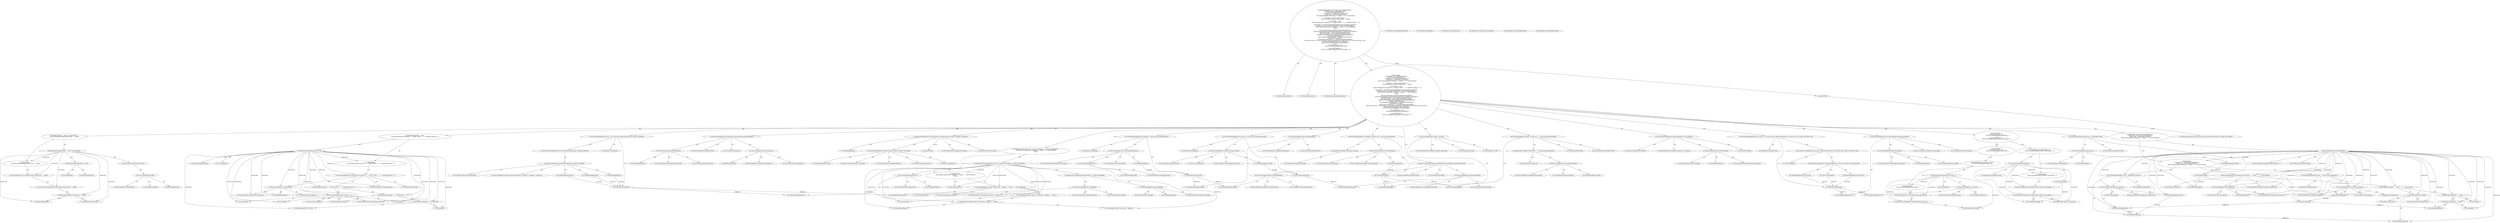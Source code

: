 digraph "execute#?" {
0 [label="2:CtTypeReferenceImpl@void" shape=ellipse]
1 [label="2:CtVirtualElement@execute" shape=ellipse]
2 [label="2:CtTypeReferenceImpl@BuildException" shape=ellipse]
3 [label="3:CtTypeReferenceImpl@Enumeration" shape=ellipse]
4 [label="3:CtExecutableReferenceImpl@keys()" shape=ellipse]
5 [label="3:CtVirtualElement@keys" shape=ellipse]
6 [label="3:CtFieldReadImpl@optionalAttrs" shape=ellipse]
7 [label="3:CtInvocationImpl@optionalAttrs.keys()" shape=ellipse]
8 [label="3:CtVirtualElement@iter" shape=ellipse]
9 [label="3:CtLocalVariableImpl@Enumeration iter = optionalAttrs.keys()" shape=ellipse]
10 [label="4:CtExecutableReferenceImpl@hasMoreElements()" shape=ellipse]
11 [label="4:CtVirtualElement@hasMoreElements" shape=ellipse]
12 [label="4:CtVariableReadImpl@iter" shape=ellipse]
13 [label="4:CtInvocationImpl@iter.hasMoreElements()" shape=ellipse]
14 [label="5:CtTypeReferenceImpl@String" shape=ellipse]
15 [label="5:CtExecutableReferenceImpl@nextElement()" shape=ellipse]
16 [label="5:CtVirtualElement@nextElement" shape=ellipse]
17 [label="5:CtVariableReadImpl@iter" shape=ellipse]
18 [label="5:CtInvocationImpl@((String) (iter.nextElement()))" shape=ellipse]
19 [label="5:CtTypeReferenceImpl@String" shape=ellipse]
20 [label="5:CtVirtualElement@name" shape=ellipse]
21 [label="5:CtLocalVariableImpl@String name = ((String) (iter.nextElement()))" shape=ellipse]
22 [label="6:CtTypeReferenceImpl@Object" shape=ellipse]
23 [label="6:CtExecutableReferenceImpl@get(java.lang.String)" shape=ellipse]
24 [label="6:CtVirtualElement@get" shape=ellipse]
25 [label="6:CtFieldReadImpl@optionalAttrs" shape=ellipse]
26 [label="6:CtVariableReadImpl@name" shape=ellipse]
27 [label="6:CtInvocationImpl@optionalAttrs.get(name)" shape=ellipse]
28 [label="6:CtVirtualElement@value" shape=ellipse]
29 [label="6:CtLocalVariableImpl@Object value = optionalAttrs.get(name)" shape=ellipse]
30 [label="7:CtExecutableReferenceImpl@setValue(java.lang.String)" shape=ellipse]
31 [label="7:CtVirtualElement@setValue" shape=ellipse]
32 [label="7:CtExecutableReferenceImpl@createArgument()" shape=ellipse]
33 [label="7:CtVirtualElement@createArgument" shape=ellipse]
34 [label="7:CtFieldReadImpl@cmdl" shape=ellipse]
35 [label="7:CtInvocationImpl@cmdl.createArgument()" shape=ellipse]
36 [label="7:CtLiteralImpl@\"-\"" shape=ellipse]
37 [label="7:CtVariableReadImpl@name" shape=ellipse]
38 [label="7:CtBinaryOperatorImpl@(\"-\" + name)" shape=ellipse]
39 [label="7:CtLiteralImpl@\":\"" shape=ellipse]
40 [label="7:CtBinaryOperatorImpl@((\"-\" + name) + \":\")" shape=ellipse]
41 [label="7:CtExecutableReferenceImpl@toString()" shape=ellipse]
42 [label="7:CtVirtualElement@toString" shape=ellipse]
43 [label="7:CtVariableReadImpl@value" shape=ellipse]
44 [label="7:CtInvocationImpl@value.toString()" shape=ellipse]
45 [label="7:CtBinaryOperatorImpl@((\"-\" + name) + \":\") + value.toString()" shape=ellipse]
46 [label="7:CtInvocationImpl@cmdl.createArgument().setValue(((\"-\" + name) + \":\") + value.toString())" shape=ellipse]
47 [label="4:CtBlockImpl@\{
    String name = ((String) (iter.nextElement()));
    Object value = optionalAttrs.get(name);
    cmdl.createArgument().setValue(((\"-\" + name) + \":\") + value.toString());
\}" shape=ellipse]
48 [label="4:CtWhileImpl@while (iter.hasMoreElements()) \{
    String name = ((String) (iter.nextElement()));
    Object value = optionalAttrs.get(name);
    cmdl.createArgument().setValue(((\"-\" + name) + \":\") + value.toString());
\} " shape=ellipse]
49 [label="9:CtFieldReadImpl@target" shape=ellipse]
50 [label="9:CtLiteralImpl@null" shape=ellipse]
51 [label="9:CtBinaryOperatorImpl@(target == null)" shape=ellipse]
52 [label="9:CtExecutableReferenceImpl@isFile()" shape=ellipse]
53 [label="9:CtVirtualElement@isFile" shape=ellipse]
54 [label="9:CtFieldReadImpl@target" shape=ellipse]
55 [label="9:CtInvocationImpl@target.isFile()" shape=ellipse]
56 [label="9:CtUnaryOperatorImpl@(!target.isFile())" shape=ellipse]
57 [label="9:CtBinaryOperatorImpl@(target == null) || (!target.isFile())" shape=ellipse]
58 [label="10:CtTypeReferenceImpl@BuildException" shape=ellipse]
59 [label="10:CtLiteralImpl@\"Invalid target: \"" shape=ellipse]
60 [label="10:CtFieldReadImpl@target" shape=ellipse]
61 [label="10:CtBinaryOperatorImpl@\"Invalid target: \" + target" shape=ellipse]
62 [label="10:CtConstructorCallImpl@new BuildException(\"Invalid target: \" + target)" shape=ellipse]
63 [label="10:CtThrowImpl@throw new BuildException(\"Invalid target: \" + target)" shape=ellipse]
64 [label="9:CtBlockImpl@\{
    throw new BuildException(\"Invalid target: \" + target);
\}" shape=ellipse]
65 [label="9:CtIfImpl@if ((target == null) || (!target.isFile())) \{
    throw new BuildException(\"Invalid target: \" + target);
\}" shape=ellipse]
66 [label="12:CtFieldReadImpl@outputFile" shape=ellipse]
67 [label="12:CtLiteralImpl@null" shape=ellipse]
68 [label="12:CtBinaryOperatorImpl@outputFile != null" shape=ellipse]
69 [label="13:CtExecutableReferenceImpl@setValue()" shape=ellipse]
70 [label="13:CtVirtualElement@setValue" shape=ellipse]
71 [label="13:CtExecutableReferenceImpl@createArgument()" shape=ellipse]
72 [label="13:CtVirtualElement@createArgument" shape=ellipse]
73 [label="13:CtFieldReadImpl@cmdl" shape=ellipse]
74 [label="13:CtInvocationImpl@cmdl.createArgument()" shape=ellipse]
75 [label="13:CtLiteralImpl@\"-\"" shape=ellipse]
76 [label="13:CtFieldReadImpl@OUTPUT_FILE" shape=ellipse]
77 [label="13:CtBinaryOperatorImpl@(\"-\" + OUTPUT_FILE)" shape=ellipse]
78 [label="13:CtLiteralImpl@\":\"" shape=ellipse]
79 [label="13:CtBinaryOperatorImpl@((\"-\" + OUTPUT_FILE) + \":\")" shape=ellipse]
80 [label="13:CtExecutableReferenceImpl@replace(char,char)" shape=ellipse]
81 [label="13:CtVirtualElement@replace" shape=ellipse]
82 [label="13:CtFieldReadImpl@outputFile" shape=ellipse]
83 [label="13:CtLiteralImpl@'\\'" shape=ellipse]
84 [label="13:CtLiteralImpl@'/'" shape=ellipse]
85 [label="13:CtInvocationImpl@outputFile.replace('\\', '/')" shape=ellipse]
86 [label="13:CtBinaryOperatorImpl@((\"-\" + OUTPUT_FILE) + \":\") + outputFile.replace('\\', '/')" shape=ellipse]
87 [label="13:CtInvocationImpl@cmdl.createArgument().setValue(((\"-\" + OUTPUT_FILE) + \":\") + outputFile.replace('\\', '/'))" shape=ellipse]
88 [label="12:CtBlockImpl@\{
    cmdl.createArgument().setValue(((\"-\" + OUTPUT_FILE) + \":\") + outputFile.replace('\\', '/'));
\}" shape=ellipse]
89 [label="12:CtIfImpl@if (outputFile != null) \{
    cmdl.createArgument().setValue(((\"-\" + OUTPUT_FILE) + \":\") + outputFile.replace('\\', '/'));
\}" shape=ellipse]
90 [label="15:CtTypeReferenceImpl@File" shape=ellipse]
91 [label="15:CtTypeReferenceImpl@File" shape=ellipse]
92 [label="15:CtExecutableReferenceImpl@createOutputFileName(<unknown>,<unknown>,<unknown>)" shape=ellipse]
93 [label="15:CtVirtualElement@createOutputFileName" shape=ellipse]
94 [label="15:CtFieldReadImpl@target" shape=ellipse]
95 [label="15:CtFieldReadImpl@outputFile" shape=ellipse]
96 [label="15:CtFieldReadImpl@plainText" shape=ellipse]
97 [label="15:CtInvocationImpl@createOutputFileName(target, outputFile, plainText)" shape=ellipse]
98 [label="15:CtConstructorCallImpl@new File(createOutputFileName(target, outputFile, plainText))" shape=ellipse]
99 [label="15:CtVirtualElement@javaFile" shape=ellipse]
100 [label="15:CtLocalVariableImpl@File javaFile = new File(createOutputFileName(target, outputFile, plainText))" shape=ellipse]
101 [label="16:CtExecutableReferenceImpl@exists()" shape=ellipse]
102 [label="16:CtVirtualElement@exists" shape=ellipse]
103 [label="16:CtVariableReadImpl@javaFile" shape=ellipse]
104 [label="16:CtInvocationImpl@javaFile.exists()" shape=ellipse]
105 [label="16:CtExecutableReferenceImpl@lastModified()" shape=ellipse]
106 [label="16:CtVirtualElement@lastModified" shape=ellipse]
107 [label="16:CtFieldReadImpl@target" shape=ellipse]
108 [label="16:CtInvocationImpl@target.lastModified()" shape=ellipse]
109 [label="16:CtExecutableReferenceImpl@lastModified()" shape=ellipse]
110 [label="16:CtVirtualElement@lastModified" shape=ellipse]
111 [label="16:CtVariableReadImpl@javaFile" shape=ellipse]
112 [label="16:CtInvocationImpl@javaFile.lastModified()" shape=ellipse]
113 [label="16:CtBinaryOperatorImpl@(target.lastModified() < javaFile.lastModified())" shape=ellipse]
114 [label="16:CtBinaryOperatorImpl@javaFile.exists() && (target.lastModified() < javaFile.lastModified())" shape=ellipse]
115 [label="17:CtExecutableReferenceImpl@log(<unknown>,<unknown>)" shape=ellipse]
116 [label="17:CtVirtualElement@log" shape=ellipse]
117 [label="17:CtLiteralImpl@\"Target is already built - skipping (\"" shape=ellipse]
118 [label="17:CtFieldReadImpl@target" shape=ellipse]
119 [label="17:CtBinaryOperatorImpl@(\"Target is already built - skipping (\" + target)" shape=ellipse]
120 [label="17:CtLiteralImpl@\")\"" shape=ellipse]
121 [label="17:CtBinaryOperatorImpl@(\"Target is already built - skipping (\" + target) + \")\"" shape=ellipse]
122 [label="17:CtTypeAccessImpl@MSG_VERBOSE" shape=ellipse]
123 [label="17:CtInvocationImpl@log((\"Target is already built - skipping (\" + target) + \")\", MSG_VERBOSE)" shape=ellipse]
124 [label="18:CtReturnImpl@return" shape=ellipse]
125 [label="16:CtBlockImpl@\{
    log((\"Target is already built - skipping (\" + target) + \")\", MSG_VERBOSE);
    return;
\}" shape=ellipse]
126 [label="16:CtIfImpl@if (javaFile.exists() && (target.lastModified() < javaFile.lastModified())) \{
    log((\"Target is already built - skipping (\" + target) + \")\", MSG_VERBOSE);
    return;
\}" shape=ellipse]
127 [label="20:CtExecutableReferenceImpl@setValue()" shape=ellipse]
128 [label="20:CtVirtualElement@setValue" shape=ellipse]
129 [label="20:CtExecutableReferenceImpl@createArgument()" shape=ellipse]
130 [label="20:CtVirtualElement@createArgument" shape=ellipse]
131 [label="20:CtFieldReadImpl@cmdl" shape=ellipse]
132 [label="20:CtInvocationImpl@cmdl.createArgument()" shape=ellipse]
133 [label="20:CtExecutableReferenceImpl@getAbsolutePath()" shape=ellipse]
134 [label="20:CtVirtualElement@getAbsolutePath" shape=ellipse]
135 [label="20:CtFieldReadImpl@target" shape=ellipse]
136 [label="20:CtInvocationImpl@target.getAbsolutePath()" shape=ellipse]
137 [label="20:CtInvocationImpl@cmdl.createArgument().setValue(target.getAbsolutePath())" shape=ellipse]
138 [label="21:CtExecutableReferenceImpl@setClassname()" shape=ellipse]
139 [label="21:CtVirtualElement@setClassname" shape=ellipse]
140 [label="21:CtFieldReadImpl@cmdl" shape=ellipse]
141 [label="21:CtExecutableReferenceImpl@getMainClass()" shape=ellipse]
142 [label="21:CtVirtualElement@getMainClass" shape=ellipse]
143 [label="21:CtTypeAccessImpl@JavaCC" shape=ellipse]
144 [label="21:CtFieldReadImpl@javaccHome" shape=ellipse]
145 [label="21:CtTypeAccessImpl@TASKDEF_TYPE_JJDOC" shape=ellipse]
146 [label="21:CtInvocationImpl@JavaCC.getMainClass(javaccHome, TASKDEF_TYPE_JJDOC)" shape=ellipse]
147 [label="21:CtInvocationImpl@cmdl.setClassname(JavaCC.getMainClass(javaccHome, TASKDEF_TYPE_JJDOC))" shape=ellipse]
148 [label="22:CtTypeReferenceImpl@Path" shape=ellipse]
149 [label="22:CtExecutableReferenceImpl@createClasspath()" shape=ellipse]
150 [label="22:CtVirtualElement@createClasspath" shape=ellipse]
151 [label="22:CtFieldReadImpl@cmdl" shape=ellipse]
152 [label="22:CtExecutableReferenceImpl@getProject()" shape=ellipse]
153 [label="22:CtVirtualElement@getProject" shape=ellipse]
154 [label="22:CtInvocationImpl@getProject()" shape=ellipse]
155 [label="22:CtInvocationImpl@cmdl.createClasspath(getProject())" shape=ellipse]
156 [label="22:CtVirtualElement@classpath" shape=ellipse]
157 [label="22:CtLocalVariableImpl@final Path classpath = cmdl.createClasspath(getProject())" shape=ellipse]
158 [label="23:CtTypeReferenceImpl@File" shape=ellipse]
159 [label="23:CtExecutableReferenceImpl@getArchiveFile()" shape=ellipse]
160 [label="23:CtVirtualElement@getArchiveFile" shape=ellipse]
161 [label="23:CtTypeAccessImpl@JavaCC" shape=ellipse]
162 [label="23:CtFieldReadImpl@javaccHome" shape=ellipse]
163 [label="23:CtInvocationImpl@JavaCC.getArchiveFile(javaccHome)" shape=ellipse]
164 [label="23:CtVirtualElement@javaccJar" shape=ellipse]
165 [label="23:CtLocalVariableImpl@final File javaccJar = JavaCC.getArchiveFile(javaccHome)" shape=ellipse]
166 [label="24:CtExecutableReferenceImpl@setPath()" shape=ellipse]
167 [label="24:CtVirtualElement@setPath" shape=ellipse]
168 [label="24:CtExecutableReferenceImpl@createPathElement()" shape=ellipse]
169 [label="24:CtVirtualElement@createPathElement" shape=ellipse]
170 [label="24:CtVariableReadImpl@classpath" shape=ellipse]
171 [label="24:CtInvocationImpl@classpath.createPathElement()" shape=ellipse]
172 [label="24:CtExecutableReferenceImpl@getAbsolutePath()" shape=ellipse]
173 [label="24:CtVirtualElement@getAbsolutePath" shape=ellipse]
174 [label="24:CtVariableReadImpl@javaccJar" shape=ellipse]
175 [label="24:CtInvocationImpl@javaccJar.getAbsolutePath()" shape=ellipse]
176 [label="24:CtInvocationImpl@classpath.createPathElement().setPath(javaccJar.getAbsolutePath())" shape=ellipse]
177 [label="25:CtExecutableReferenceImpl@addJavaRuntime()" shape=ellipse]
178 [label="25:CtVirtualElement@addJavaRuntime" shape=ellipse]
179 [label="25:CtVariableReadImpl@classpath" shape=ellipse]
180 [label="25:CtInvocationImpl@classpath.addJavaRuntime()" shape=ellipse]
181 [label="26:CtTypeReferenceImpl@Commandline.Argument" shape=ellipse]
182 [label="26:CtTypeReferenceImpl@Commandline" shape=ellipse]
183 [label="26:CtExecutableReferenceImpl@createVmArgument()" shape=ellipse]
184 [label="26:CtVirtualElement@createVmArgument" shape=ellipse]
185 [label="26:CtFieldReadImpl@cmdl" shape=ellipse]
186 [label="26:CtInvocationImpl@cmdl.createVmArgument()" shape=ellipse]
187 [label="26:CtVirtualElement@arg" shape=ellipse]
188 [label="26:CtLocalVariableImpl@final Commandline.Argument arg = cmdl.createVmArgument()" shape=ellipse]
189 [label="27:CtExecutableReferenceImpl@setValue(java.lang.String)" shape=ellipse]
190 [label="27:CtVirtualElement@setValue" shape=ellipse]
191 [label="27:CtVariableReadImpl@arg" shape=ellipse]
192 [label="27:CtLiteralImpl@\"-mx140M\"" shape=ellipse]
193 [label="27:CtInvocationImpl@arg.setValue(\"-mx140M\")" shape=ellipse]
194 [label="28:CtExecutableReferenceImpl@setValue()" shape=ellipse]
195 [label="28:CtVirtualElement@setValue" shape=ellipse]
196 [label="28:CtVariableReadImpl@arg" shape=ellipse]
197 [label="28:CtLiteralImpl@\"-Dinstall.root=\"" shape=ellipse]
198 [label="28:CtExecutableReferenceImpl@getAbsolutePath()" shape=ellipse]
199 [label="28:CtVirtualElement@getAbsolutePath" shape=ellipse]
200 [label="28:CtFieldReadImpl@javaccHome" shape=ellipse]
201 [label="28:CtInvocationImpl@javaccHome.getAbsolutePath()" shape=ellipse]
202 [label="28:CtBinaryOperatorImpl@\"-Dinstall.root=\" + javaccHome.getAbsolutePath()" shape=ellipse]
203 [label="28:CtInvocationImpl@arg.setValue(\"-Dinstall.root=\" + javaccHome.getAbsolutePath())" shape=ellipse]
204 [label="29:CtTypeReferenceImpl@Execute" shape=ellipse]
205 [label="30:CtTypeReferenceImpl@Execute" shape=ellipse]
206 [label="30:CtTypeReferenceImpl@LogStreamHandler" shape=ellipse]
207 [label="30:CtThisAccessImpl@this" shape=ellipse]
208 [label="30:CtFieldReadImpl@Project.MSG_INFO" shape=ellipse]
209 [label="30:CtFieldReadImpl@Project.MSG_INFO" shape=ellipse]
210 [label="30:CtConstructorCallImpl@new LogStreamHandler(this, Project.MSG_INFO, Project.MSG_INFO)" shape=ellipse]
211 [label="30:CtLiteralImpl@null" shape=ellipse]
212 [label="30:CtConstructorCallImpl@new Execute(new LogStreamHandler(this, Project.MSG_INFO, Project.MSG_INFO), null)" shape=ellipse]
213 [label="29:CtVirtualElement@process" shape=ellipse]
214 [label="29:CtLocalVariableImpl@final Execute process = new Execute(new LogStreamHandler(this, Project.MSG_INFO, Project.MSG_INFO), null)" shape=ellipse]
215 [label="31:CtExecutableReferenceImpl@log(<unknown>,<unknown>)" shape=ellipse]
216 [label="31:CtVirtualElement@log" shape=ellipse]
217 [label="31:CtExecutableReferenceImpl@describeCommand()" shape=ellipse]
218 [label="31:CtVirtualElement@describeCommand" shape=ellipse]
219 [label="31:CtFieldReadImpl@cmdl" shape=ellipse]
220 [label="31:CtInvocationImpl@cmdl.describeCommand()" shape=ellipse]
221 [label="31:CtTypeAccessImpl@MSG_VERBOSE" shape=ellipse]
222 [label="31:CtInvocationImpl@log(cmdl.describeCommand(), MSG_VERBOSE)" shape=ellipse]
223 [label="32:CtExecutableReferenceImpl@setCommandline()" shape=ellipse]
224 [label="32:CtVirtualElement@setCommandline" shape=ellipse]
225 [label="32:CtVariableReadImpl@process" shape=ellipse]
226 [label="32:CtExecutableReferenceImpl@getCommandline()" shape=ellipse]
227 [label="32:CtVirtualElement@getCommandline" shape=ellipse]
228 [label="32:CtFieldReadImpl@cmdl" shape=ellipse]
229 [label="32:CtInvocationImpl@cmdl.getCommandline()" shape=ellipse]
230 [label="32:CtInvocationImpl@process.setCommandline(cmdl.getCommandline())" shape=ellipse]
231 [label="34:CtExecutableReferenceImpl@execute()" shape=ellipse]
232 [label="34:CtVirtualElement@execute" shape=ellipse]
233 [label="34:CtVariableReadImpl@process" shape=ellipse]
234 [label="34:CtInvocationImpl@process.execute()" shape=ellipse]
235 [label="34:CtLiteralImpl@0" shape=ellipse]
236 [label="34:CtBinaryOperatorImpl@process.execute() != 0" shape=ellipse]
237 [label="35:CtTypeReferenceImpl@BuildException" shape=ellipse]
238 [label="35:CtLiteralImpl@\"JJDoc failed.\"" shape=ellipse]
239 [label="35:CtConstructorCallImpl@new BuildException(\"JJDoc failed.\")" shape=ellipse]
240 [label="35:CtThrowImpl@throw new BuildException(\"JJDoc failed.\")" shape=ellipse]
241 [label="34:CtBlockImpl@\{
    throw new BuildException(\"JJDoc failed.\");
\}" shape=ellipse]
242 [label="34:CtIfImpl@if (process.execute() != 0) \{
    throw new BuildException(\"JJDoc failed.\");
\}" shape=ellipse]
243 [label="33:CtBlockImpl@\{
    if (process.execute() != 0) \{
        throw new BuildException(\"JJDoc failed.\");
    \}
\}" shape=ellipse]
244 [label="37:CtVirtualElement@e" shape=ellipse]
245 [label="37:CtTypeReferenceImpl@IOException" shape=ellipse]
246 [label="37:CtCatchVariableImpl@IOException e" shape=ellipse]
247 [label="38:CtTypeReferenceImpl@BuildException" shape=ellipse]
248 [label="38:CtLiteralImpl@\"Failed to launch JJDoc\"" shape=ellipse]
249 [label="38:CtVariableReadImpl@e" shape=ellipse]
250 [label="38:CtConstructorCallImpl@new BuildException(\"Failed to launch JJDoc\", e)" shape=ellipse]
251 [label="38:CtThrowImpl@throw new BuildException(\"Failed to launch JJDoc\", e)" shape=ellipse]
252 [label="37:CtBlockImpl@\{
    throw new BuildException(\"Failed to launch JJDoc\", e);
\}" shape=ellipse]
253 [label="37:CtCatchImpl@ catch (IOException e) \{
    throw new BuildException(\"Failed to launch JJDoc\", e);
\}" shape=ellipse]
254 [label="33:CtTryImpl@try \{
    if (process.execute() != 0) \{
        throw new BuildException(\"JJDoc failed.\");
    \}
\} catch (IOException e) \{
    throw new BuildException(\"Failed to launch JJDoc\", e);
\}" shape=ellipse]
255 [label="2:CtBlockImpl@\{
    Enumeration iter = optionalAttrs.keys();
    while (iter.hasMoreElements()) \{
        String name = ((String) (iter.nextElement()));
        Object value = optionalAttrs.get(name);
        cmdl.createArgument().setValue(((\"-\" + name) + \":\") + value.toString());
    \} 
    if ((target == null) || (!target.isFile())) \{
        throw new BuildException(\"Invalid target: \" + target);
    \}
    if (outputFile != null) \{
        cmdl.createArgument().setValue(((\"-\" + OUTPUT_FILE) + \":\") + outputFile.replace('\\', '/'));
    \}
    File javaFile = new File(createOutputFileName(target, outputFile, plainText));
    if (javaFile.exists() && (target.lastModified() < javaFile.lastModified())) \{
        log((\"Target is already built - skipping (\" + target) + \")\", MSG_VERBOSE);
        return;
    \}
    cmdl.createArgument().setValue(target.getAbsolutePath());
    cmdl.setClassname(JavaCC.getMainClass(javaccHome, TASKDEF_TYPE_JJDOC));
    final Path classpath = cmdl.createClasspath(getProject());
    final File javaccJar = JavaCC.getArchiveFile(javaccHome);
    classpath.createPathElement().setPath(javaccJar.getAbsolutePath());
    classpath.addJavaRuntime();
    final Commandline.Argument arg = cmdl.createVmArgument();
    arg.setValue(\"-mx140M\");
    arg.setValue(\"-Dinstall.root=\" + javaccHome.getAbsolutePath());
    final Execute process = new Execute(new LogStreamHandler(this, Project.MSG_INFO, Project.MSG_INFO), null);
    log(cmdl.describeCommand(), MSG_VERBOSE);
    process.setCommandline(cmdl.getCommandline());
    try \{
        if (process.execute() != 0) \{
            throw new BuildException(\"JJDoc failed.\");
        \}
    \} catch (IOException e) \{
        throw new BuildException(\"Failed to launch JJDoc\", e);
    \}
\}" shape=ellipse]
256 [label="2:CtMethodImpl@public void execute() throws BuildException \{
    Enumeration iter = optionalAttrs.keys();
    while (iter.hasMoreElements()) \{
        String name = ((String) (iter.nextElement()));
        Object value = optionalAttrs.get(name);
        cmdl.createArgument().setValue(((\"-\" + name) + \":\") + value.toString());
    \} 
    if ((target == null) || (!target.isFile())) \{
        throw new BuildException(\"Invalid target: \" + target);
    \}
    if (outputFile != null) \{
        cmdl.createArgument().setValue(((\"-\" + OUTPUT_FILE) + \":\") + outputFile.replace('\\', '/'));
    \}
    File javaFile = new File(createOutputFileName(target, outputFile, plainText));
    if (javaFile.exists() && (target.lastModified() < javaFile.lastModified())) \{
        log((\"Target is already built - skipping (\" + target) + \")\", MSG_VERBOSE);
        return;
    \}
    cmdl.createArgument().setValue(target.getAbsolutePath());
    cmdl.setClassname(JavaCC.getMainClass(javaccHome, TASKDEF_TYPE_JJDOC));
    final Path classpath = cmdl.createClasspath(getProject());
    final File javaccJar = JavaCC.getArchiveFile(javaccHome);
    classpath.createPathElement().setPath(javaccJar.getAbsolutePath());
    classpath.addJavaRuntime();
    final Commandline.Argument arg = cmdl.createVmArgument();
    arg.setValue(\"-mx140M\");
    arg.setValue(\"-Dinstall.root=\" + javaccHome.getAbsolutePath());
    final Execute process = new Execute(new LogStreamHandler(this, Project.MSG_INFO, Project.MSG_INFO), null);
    log(cmdl.describeCommand(), MSG_VERBOSE);
    process.setCommandline(cmdl.getCommandline());
    try \{
        if (process.execute() != 0) \{
            throw new BuildException(\"JJDoc failed.\");
        \}
    \} catch (IOException e) \{
        throw new BuildException(\"Failed to launch JJDoc\", e);
    \}
\}" shape=ellipse]
257 [label="21:Delete@DELETE" shape=ellipse]
258 [label="25:Insert@INSERT" shape=ellipse]
259 [label="25:CtInvocationImpl@cmdl.setClassname(JavaCC.getMainClass(classpath, TASKDEF_TYPE_JJDOC))" shape=ellipse]
6 -> 8 [label="Data Dep"];
7 -> 5 [label="AST"];
7 -> 6 [label="AST"];
7 -> 4 [label="AST"];
8 -> 12 [label="Define-Use"];
8 -> 17 [label="Define-Use"];
9 -> 8 [label="AST"];
9 -> 3 [label="AST"];
9 -> 7 [label="AST"];
13 -> 11 [label="AST"];
13 -> 12 [label="AST"];
13 -> 10 [label="AST"];
13 -> 47 [label="Control Dep"];
13 -> 21 [label="Control Dep"];
13 -> 18 [label="Control Dep"];
13 -> 15 [label="Control Dep"];
13 -> 17 [label="Control Dep"];
13 -> 29 [label="Control Dep"];
13 -> 27 [label="Control Dep"];
13 -> 23 [label="Control Dep"];
13 -> 25 [label="Control Dep"];
13 -> 26 [label="Control Dep"];
13 -> 46 [label="Control Dep"];
13 -> 30 [label="Control Dep"];
13 -> 35 [label="Control Dep"];
13 -> 32 [label="Control Dep"];
13 -> 34 [label="Control Dep"];
13 -> 45 [label="Control Dep"];
13 -> 40 [label="Control Dep"];
13 -> 38 [label="Control Dep"];
13 -> 36 [label="Control Dep"];
13 -> 37 [label="Control Dep"];
13 -> 39 [label="Control Dep"];
13 -> 44 [label="Control Dep"];
13 -> 41 [label="Control Dep"];
13 -> 43 [label="Control Dep"];
17 -> 20 [label="Data Dep"];
18 -> 16 [label="AST"];
18 -> 19 [label="AST"];
18 -> 17 [label="AST"];
18 -> 15 [label="AST"];
20 -> 26 [label="Define-Use"];
20 -> 37 [label="Define-Use"];
21 -> 20 [label="AST"];
21 -> 14 [label="AST"];
21 -> 18 [label="AST"];
25 -> 28 [label="Data Dep"];
26 -> 28 [label="Data Dep"];
27 -> 24 [label="AST"];
27 -> 25 [label="AST"];
27 -> 23 [label="AST"];
27 -> 26 [label="AST"];
28 -> 43 [label="Define-Use"];
29 -> 28 [label="AST"];
29 -> 22 [label="AST"];
29 -> 27 [label="AST"];
35 -> 33 [label="AST"];
35 -> 34 [label="AST"];
35 -> 32 [label="AST"];
38 -> 36 [label="AST"];
38 -> 37 [label="AST"];
40 -> 38 [label="AST"];
40 -> 39 [label="AST"];
44 -> 42 [label="AST"];
44 -> 43 [label="AST"];
44 -> 41 [label="AST"];
45 -> 40 [label="AST"];
45 -> 44 [label="AST"];
46 -> 31 [label="AST"];
46 -> 35 [label="AST"];
46 -> 30 [label="AST"];
46 -> 45 [label="AST"];
47 -> 21 [label="AST"];
47 -> 29 [label="AST"];
47 -> 46 [label="AST"];
48 -> 13 [label="AST"];
48 -> 47 [label="AST"];
51 -> 49 [label="AST"];
51 -> 50 [label="AST"];
55 -> 53 [label="AST"];
55 -> 54 [label="AST"];
55 -> 52 [label="AST"];
56 -> 55 [label="AST"];
57 -> 51 [label="AST"];
57 -> 56 [label="AST"];
57 -> 64 [label="Control Dep"];
57 -> 63 [label="Control Dep"];
57 -> 62 [label="Control Dep"];
57 -> 61 [label="Control Dep"];
57 -> 59 [label="Control Dep"];
57 -> 60 [label="Control Dep"];
61 -> 59 [label="AST"];
61 -> 60 [label="AST"];
62 -> 61 [label="AST"];
63 -> 62 [label="AST"];
64 -> 63 [label="AST"];
65 -> 57 [label="AST"];
65 -> 64 [label="AST"];
68 -> 66 [label="AST"];
68 -> 67 [label="AST"];
68 -> 88 [label="Control Dep"];
68 -> 87 [label="Control Dep"];
68 -> 69 [label="Control Dep"];
68 -> 74 [label="Control Dep"];
68 -> 71 [label="Control Dep"];
68 -> 73 [label="Control Dep"];
68 -> 86 [label="Control Dep"];
68 -> 79 [label="Control Dep"];
68 -> 77 [label="Control Dep"];
68 -> 75 [label="Control Dep"];
68 -> 76 [label="Control Dep"];
68 -> 78 [label="Control Dep"];
68 -> 85 [label="Control Dep"];
68 -> 80 [label="Control Dep"];
68 -> 82 [label="Control Dep"];
68 -> 83 [label="Control Dep"];
68 -> 84 [label="Control Dep"];
74 -> 72 [label="AST"];
74 -> 73 [label="AST"];
74 -> 71 [label="AST"];
77 -> 75 [label="AST"];
77 -> 76 [label="AST"];
79 -> 77 [label="AST"];
79 -> 78 [label="AST"];
85 -> 81 [label="AST"];
85 -> 82 [label="AST"];
85 -> 80 [label="AST"];
85 -> 83 [label="AST"];
85 -> 84 [label="AST"];
86 -> 79 [label="AST"];
86 -> 85 [label="AST"];
87 -> 70 [label="AST"];
87 -> 74 [label="AST"];
87 -> 69 [label="AST"];
87 -> 86 [label="AST"];
88 -> 87 [label="AST"];
89 -> 68 [label="AST"];
89 -> 88 [label="AST"];
94 -> 99 [label="Data Dep"];
95 -> 99 [label="Data Dep"];
96 -> 99 [label="Data Dep"];
97 -> 93 [label="AST"];
97 -> 92 [label="AST"];
97 -> 94 [label="AST"];
97 -> 95 [label="AST"];
97 -> 96 [label="AST"];
98 -> 97 [label="AST"];
99 -> 103 [label="Define-Use"];
99 -> 111 [label="Define-Use"];
100 -> 99 [label="AST"];
100 -> 90 [label="AST"];
100 -> 98 [label="AST"];
104 -> 102 [label="AST"];
104 -> 103 [label="AST"];
104 -> 101 [label="AST"];
108 -> 106 [label="AST"];
108 -> 107 [label="AST"];
108 -> 105 [label="AST"];
112 -> 110 [label="AST"];
112 -> 111 [label="AST"];
112 -> 109 [label="AST"];
113 -> 108 [label="AST"];
113 -> 112 [label="AST"];
114 -> 104 [label="AST"];
114 -> 113 [label="AST"];
114 -> 125 [label="Control Dep"];
114 -> 123 [label="Control Dep"];
114 -> 115 [label="Control Dep"];
114 -> 121 [label="Control Dep"];
114 -> 119 [label="Control Dep"];
114 -> 117 [label="Control Dep"];
114 -> 118 [label="Control Dep"];
114 -> 120 [label="Control Dep"];
114 -> 122 [label="Control Dep"];
114 -> 124 [label="Control Dep"];
119 -> 117 [label="AST"];
119 -> 118 [label="AST"];
121 -> 119 [label="AST"];
121 -> 120 [label="AST"];
123 -> 116 [label="AST"];
123 -> 115 [label="AST"];
123 -> 121 [label="AST"];
123 -> 122 [label="AST"];
125 -> 123 [label="AST"];
125 -> 124 [label="AST"];
126 -> 114 [label="AST"];
126 -> 125 [label="AST"];
132 -> 130 [label="AST"];
132 -> 131 [label="AST"];
132 -> 129 [label="AST"];
136 -> 134 [label="AST"];
136 -> 135 [label="AST"];
136 -> 133 [label="AST"];
137 -> 128 [label="AST"];
137 -> 132 [label="AST"];
137 -> 127 [label="AST"];
137 -> 136 [label="AST"];
146 -> 142 [label="AST"];
146 -> 143 [label="AST"];
146 -> 141 [label="AST"];
146 -> 144 [label="AST"];
146 -> 145 [label="AST"];
147 -> 139 [label="AST"];
147 -> 140 [label="AST"];
147 -> 138 [label="AST"];
147 -> 146 [label="AST"];
147 -> 257 [label="Action"];
151 -> 156 [label="Data Dep"];
154 -> 153 [label="AST"];
154 -> 152 [label="AST"];
155 -> 150 [label="AST"];
155 -> 151 [label="AST"];
155 -> 149 [label="AST"];
155 -> 154 [label="AST"];
156 -> 170 [label="Define-Use"];
156 -> 179 [label="Define-Use"];
157 -> 156 [label="AST"];
157 -> 148 [label="AST"];
157 -> 155 [label="AST"];
162 -> 164 [label="Data Dep"];
163 -> 160 [label="AST"];
163 -> 161 [label="AST"];
163 -> 159 [label="AST"];
163 -> 162 [label="AST"];
164 -> 174 [label="Define-Use"];
165 -> 164 [label="AST"];
165 -> 158 [label="AST"];
165 -> 163 [label="AST"];
171 -> 169 [label="AST"];
171 -> 170 [label="AST"];
171 -> 168 [label="AST"];
175 -> 173 [label="AST"];
175 -> 174 [label="AST"];
175 -> 172 [label="AST"];
176 -> 167 [label="AST"];
176 -> 171 [label="AST"];
176 -> 166 [label="AST"];
176 -> 175 [label="AST"];
180 -> 178 [label="AST"];
180 -> 179 [label="AST"];
180 -> 177 [label="AST"];
181 -> 182 [label="AST"];
185 -> 187 [label="Data Dep"];
186 -> 184 [label="AST"];
186 -> 185 [label="AST"];
186 -> 183 [label="AST"];
187 -> 191 [label="Define-Use"];
187 -> 196 [label="Define-Use"];
188 -> 187 [label="AST"];
188 -> 181 [label="AST"];
188 -> 186 [label="AST"];
193 -> 190 [label="AST"];
193 -> 191 [label="AST"];
193 -> 189 [label="AST"];
193 -> 192 [label="AST"];
201 -> 199 [label="AST"];
201 -> 200 [label="AST"];
201 -> 198 [label="AST"];
202 -> 197 [label="AST"];
202 -> 201 [label="AST"];
203 -> 195 [label="AST"];
203 -> 196 [label="AST"];
203 -> 194 [label="AST"];
203 -> 202 [label="AST"];
207 -> 213 [label="Data Dep"];
208 -> 213 [label="Data Dep"];
209 -> 213 [label="Data Dep"];
210 -> 207 [label="AST"];
210 -> 208 [label="AST"];
210 -> 209 [label="AST"];
212 -> 210 [label="AST"];
212 -> 211 [label="AST"];
213 -> 225 [label="Define-Use"];
213 -> 233 [label="Define-Use"];
214 -> 213 [label="AST"];
214 -> 204 [label="AST"];
214 -> 212 [label="AST"];
220 -> 218 [label="AST"];
220 -> 219 [label="AST"];
220 -> 217 [label="AST"];
222 -> 216 [label="AST"];
222 -> 215 [label="AST"];
222 -> 220 [label="AST"];
222 -> 221 [label="AST"];
229 -> 227 [label="AST"];
229 -> 228 [label="AST"];
229 -> 226 [label="AST"];
230 -> 224 [label="AST"];
230 -> 225 [label="AST"];
230 -> 223 [label="AST"];
230 -> 229 [label="AST"];
234 -> 232 [label="AST"];
234 -> 233 [label="AST"];
234 -> 231 [label="AST"];
236 -> 234 [label="AST"];
236 -> 235 [label="AST"];
236 -> 241 [label="Control Dep"];
236 -> 240 [label="Control Dep"];
236 -> 239 [label="Control Dep"];
236 -> 238 [label="Control Dep"];
239 -> 238 [label="AST"];
240 -> 239 [label="AST"];
241 -> 240 [label="AST"];
242 -> 236 [label="AST"];
242 -> 241 [label="AST"];
243 -> 242 [label="AST"];
244 -> 249 [label="Define-Use"];
246 -> 244 [label="AST"];
246 -> 245 [label="AST"];
246 -> 252 [label="Control Dep"];
246 -> 251 [label="Control Dep"];
246 -> 250 [label="Control Dep"];
246 -> 248 [label="Control Dep"];
246 -> 249 [label="Control Dep"];
250 -> 248 [label="AST"];
250 -> 249 [label="AST"];
251 -> 250 [label="AST"];
252 -> 251 [label="AST"];
253 -> 246 [label="AST"];
253 -> 252 [label="AST"];
254 -> 243 [label="AST"];
254 -> 253 [label="AST"];
255 -> 9 [label="AST"];
255 -> 48 [label="AST"];
255 -> 65 [label="AST"];
255 -> 89 [label="AST"];
255 -> 100 [label="AST"];
255 -> 126 [label="AST"];
255 -> 137 [label="AST"];
255 -> 147 [label="AST"];
255 -> 157 [label="AST"];
255 -> 165 [label="AST"];
255 -> 176 [label="AST"];
255 -> 180 [label="AST"];
255 -> 188 [label="AST"];
255 -> 193 [label="AST"];
255 -> 203 [label="AST"];
255 -> 214 [label="AST"];
255 -> 222 [label="AST"];
255 -> 230 [label="AST"];
255 -> 254 [label="AST"];
256 -> 1 [label="AST"];
256 -> 0 [label="AST"];
256 -> 2 [label="AST"];
256 -> 255 [label="AST"];
256 -> 258 [label="Action"];
258 -> 259 [label="Action"];
}